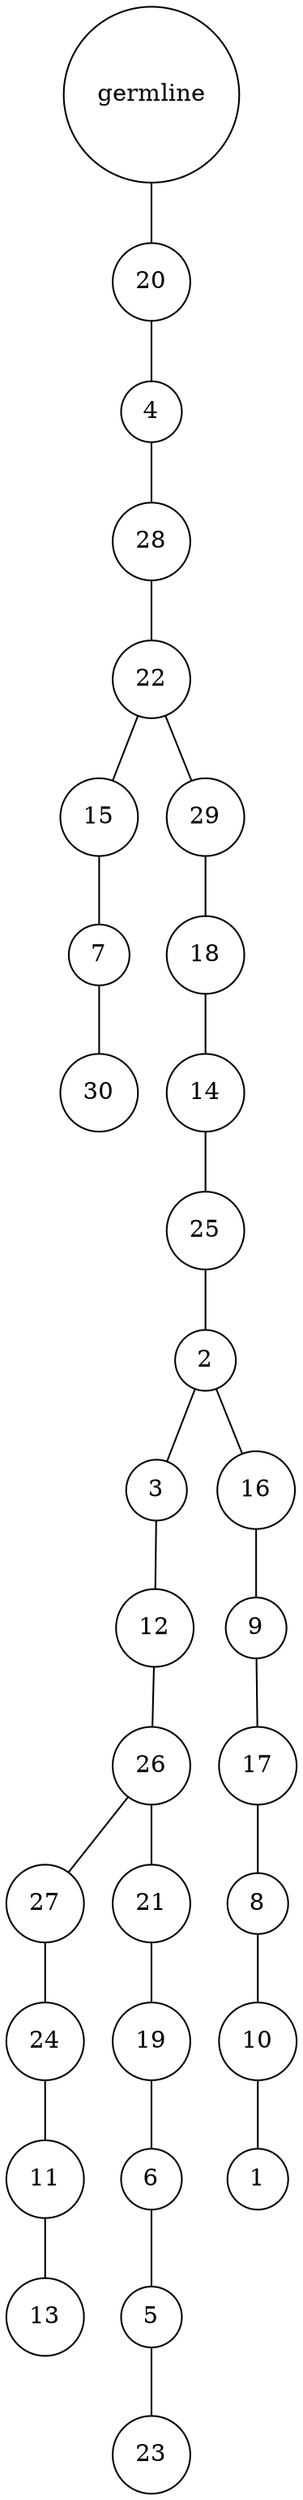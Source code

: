 graph {
	rankdir=UD;
	splines=line;
	node [shape=circle]
	"0x7fb7d420e4c0" [label="germline"];
	"0x7fb7d420e4f0" [label="20"];
	"0x7fb7d420e4c0" -- "0x7fb7d420e4f0" ;
	"0x7fb7d420e520" [label="4"];
	"0x7fb7d420e4f0" -- "0x7fb7d420e520" ;
	"0x7fb7d420e550" [label="28"];
	"0x7fb7d420e520" -- "0x7fb7d420e550" ;
	"0x7fb7d420e580" [label="22"];
	"0x7fb7d420e550" -- "0x7fb7d420e580" ;
	"0x7fb7d420e5b0" [label="15"];
	"0x7fb7d420e580" -- "0x7fb7d420e5b0" ;
	"0x7fb7d420e5e0" [label="7"];
	"0x7fb7d420e5b0" -- "0x7fb7d420e5e0" ;
	"0x7fb7d420e610" [label="30"];
	"0x7fb7d420e5e0" -- "0x7fb7d420e610" ;
	"0x7fb7d420e640" [label="29"];
	"0x7fb7d420e580" -- "0x7fb7d420e640" ;
	"0x7fb7d420e670" [label="18"];
	"0x7fb7d420e640" -- "0x7fb7d420e670" ;
	"0x7fb7d420e6a0" [label="14"];
	"0x7fb7d420e670" -- "0x7fb7d420e6a0" ;
	"0x7fb7d420e6d0" [label="25"];
	"0x7fb7d420e6a0" -- "0x7fb7d420e6d0" ;
	"0x7fb7d420e700" [label="2"];
	"0x7fb7d420e6d0" -- "0x7fb7d420e700" ;
	"0x7fb7d420e730" [label="3"];
	"0x7fb7d420e700" -- "0x7fb7d420e730" ;
	"0x7fb7d420e760" [label="12"];
	"0x7fb7d420e730" -- "0x7fb7d420e760" ;
	"0x7fb7d420e790" [label="26"];
	"0x7fb7d420e760" -- "0x7fb7d420e790" ;
	"0x7fb7d420e7c0" [label="27"];
	"0x7fb7d420e790" -- "0x7fb7d420e7c0" ;
	"0x7fb7d420e7f0" [label="24"];
	"0x7fb7d420e7c0" -- "0x7fb7d420e7f0" ;
	"0x7fb7d420e820" [label="11"];
	"0x7fb7d420e7f0" -- "0x7fb7d420e820" ;
	"0x7fb7d420e850" [label="13"];
	"0x7fb7d420e820" -- "0x7fb7d420e850" ;
	"0x7fb7d420e880" [label="21"];
	"0x7fb7d420e790" -- "0x7fb7d420e880" ;
	"0x7fb7d420e8b0" [label="19"];
	"0x7fb7d420e880" -- "0x7fb7d420e8b0" ;
	"0x7fb7d420e8e0" [label="6"];
	"0x7fb7d420e8b0" -- "0x7fb7d420e8e0" ;
	"0x7fb7d420e910" [label="5"];
	"0x7fb7d420e8e0" -- "0x7fb7d420e910" ;
	"0x7fb7d420e940" [label="23"];
	"0x7fb7d420e910" -- "0x7fb7d420e940" ;
	"0x7fb7d420e970" [label="16"];
	"0x7fb7d420e700" -- "0x7fb7d420e970" ;
	"0x7fb7d420e9a0" [label="9"];
	"0x7fb7d420e970" -- "0x7fb7d420e9a0" ;
	"0x7fb7d420e9d0" [label="17"];
	"0x7fb7d420e9a0" -- "0x7fb7d420e9d0" ;
	"0x7fb7d420ea00" [label="8"];
	"0x7fb7d420e9d0" -- "0x7fb7d420ea00" ;
	"0x7fb7d420ea30" [label="10"];
	"0x7fb7d420ea00" -- "0x7fb7d420ea30" ;
	"0x7fb7d420ea60" [label="1"];
	"0x7fb7d420ea30" -- "0x7fb7d420ea60" ;
}
